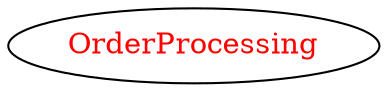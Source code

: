 digraph dependencyGraph {
 concentrate=true;
 ranksep="2.0";
 rankdir="LR"; 
 splines="ortho";
"OrderProcessing" [fontcolor="red"];
}